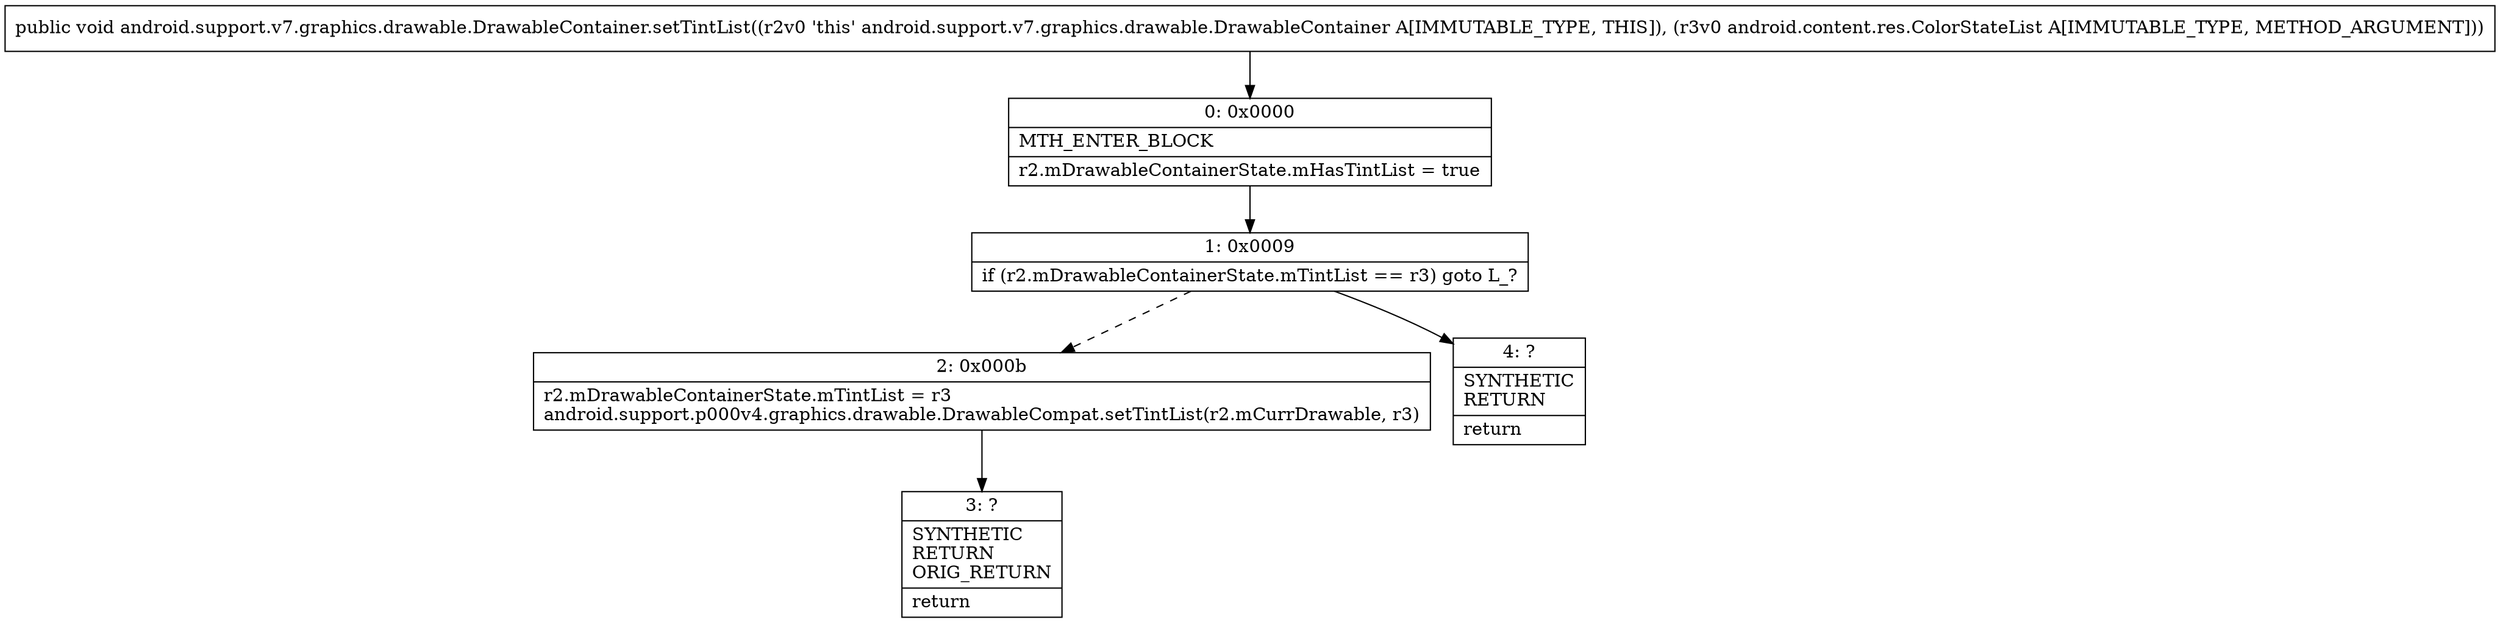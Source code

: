 digraph "CFG forandroid.support.v7.graphics.drawable.DrawableContainer.setTintList(Landroid\/content\/res\/ColorStateList;)V" {
Node_0 [shape=record,label="{0\:\ 0x0000|MTH_ENTER_BLOCK\l|r2.mDrawableContainerState.mHasTintList = true\l}"];
Node_1 [shape=record,label="{1\:\ 0x0009|if (r2.mDrawableContainerState.mTintList == r3) goto L_?\l}"];
Node_2 [shape=record,label="{2\:\ 0x000b|r2.mDrawableContainerState.mTintList = r3\landroid.support.p000v4.graphics.drawable.DrawableCompat.setTintList(r2.mCurrDrawable, r3)\l}"];
Node_3 [shape=record,label="{3\:\ ?|SYNTHETIC\lRETURN\lORIG_RETURN\l|return\l}"];
Node_4 [shape=record,label="{4\:\ ?|SYNTHETIC\lRETURN\l|return\l}"];
MethodNode[shape=record,label="{public void android.support.v7.graphics.drawable.DrawableContainer.setTintList((r2v0 'this' android.support.v7.graphics.drawable.DrawableContainer A[IMMUTABLE_TYPE, THIS]), (r3v0 android.content.res.ColorStateList A[IMMUTABLE_TYPE, METHOD_ARGUMENT])) }"];
MethodNode -> Node_0;
Node_0 -> Node_1;
Node_1 -> Node_2[style=dashed];
Node_1 -> Node_4;
Node_2 -> Node_3;
}

